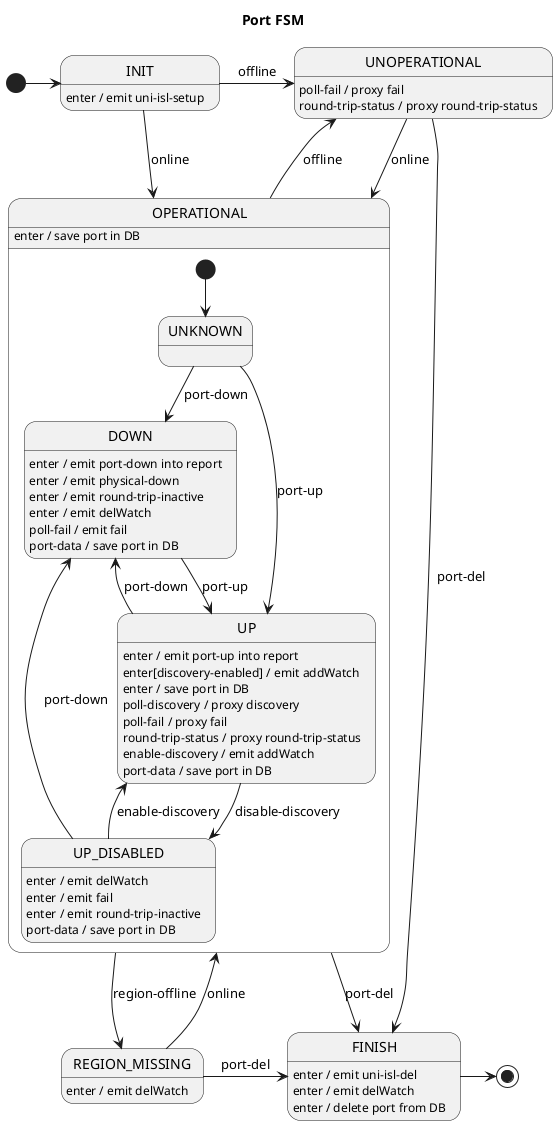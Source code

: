 Internal state:
* history data (constructor)
* report FSM

Input signals:
* port-up (switch)
* port-down (switch)
* port-data (switch)
* online (switch)
* offline (switch)
* poll-discovery (poll)
* poll-fail (poll)
* round-trip-status
* region-offline (switch)

Output signals:
* physical-down (isl/2)
* uni-isl-setup (isl/2)
* discovery (isl/2)
* fail (isl/2)
* isl-round-trip

@startuml
title Port FSM

[*] -right-> INIT

INIT -r-> UNOPERATIONAL : offline
INIT -r-> OPERATIONAL : online
INIT : enter / emit uni-isl-setup

state OPERATIONAL {
    [*] --> UNKNOWN

    UNKNOWN --> DOWN : port-down
    UNKNOWN --> UP : port-up

    DOWN --> UP : port-up
    DOWN : enter / emit port-down into report
    DOWN : enter / emit physical-down
    DOWN : enter / emit round-trip-inactive
    DOWN : enter / emit delWatch
    DOWN : poll-fail / emit fail
    DOWN : port-data / save port in DB

    UP --> DOWN : port-down
    UP --> UP_DISABLED : disable-discovery
    UP : enter / emit port-up into report
    UP : enter[discovery-enabled] / emit addWatch
    UP : enter / save port in DB
    UP : poll-discovery / proxy discovery
    UP : poll-fail / proxy fail
    UP : round-trip-status / proxy round-trip-status
    UP : enable-discovery / emit addWatch
    UP : port-data / save port in DB

    UP_DISABLED --> DOWN : port-down
    UP_DISABLED --> UP : enable-discovery
    UP_DISABLED : enter / emit delWatch
    UP_DISABLED : enter / emit fail
    UP_DISABLED : enter / emit round-trip-inactive
    UP_DISABLED : port-data / save port in DB
}

OPERATIONAL --> UNOPERATIONAL : offline
OPERATIONAL -r-> FINISH : port-del
OPERATIONAL --> REGION_MISSING : region-offline
OPERATIONAL : enter / save port in DB

UNOPERATIONAL --> OPERATIONAL : online
UNOPERATIONAL --> FINISH : port-del
UNOPERATIONAL : poll-fail / proxy fail
UNOPERATIONAL : round-trip-status / proxy round-trip-status

REGION_MISSING : enter / emit delWatch
REGION_MISSING --> OPERATIONAL : online
REGION_MISSING -r-> FINISH : port-del

FINISH: enter / emit uni-isl-del
FINISH: enter / emit delWatch
FINISH: enter / delete port from DB
FINISH -> [*]

@enduml
